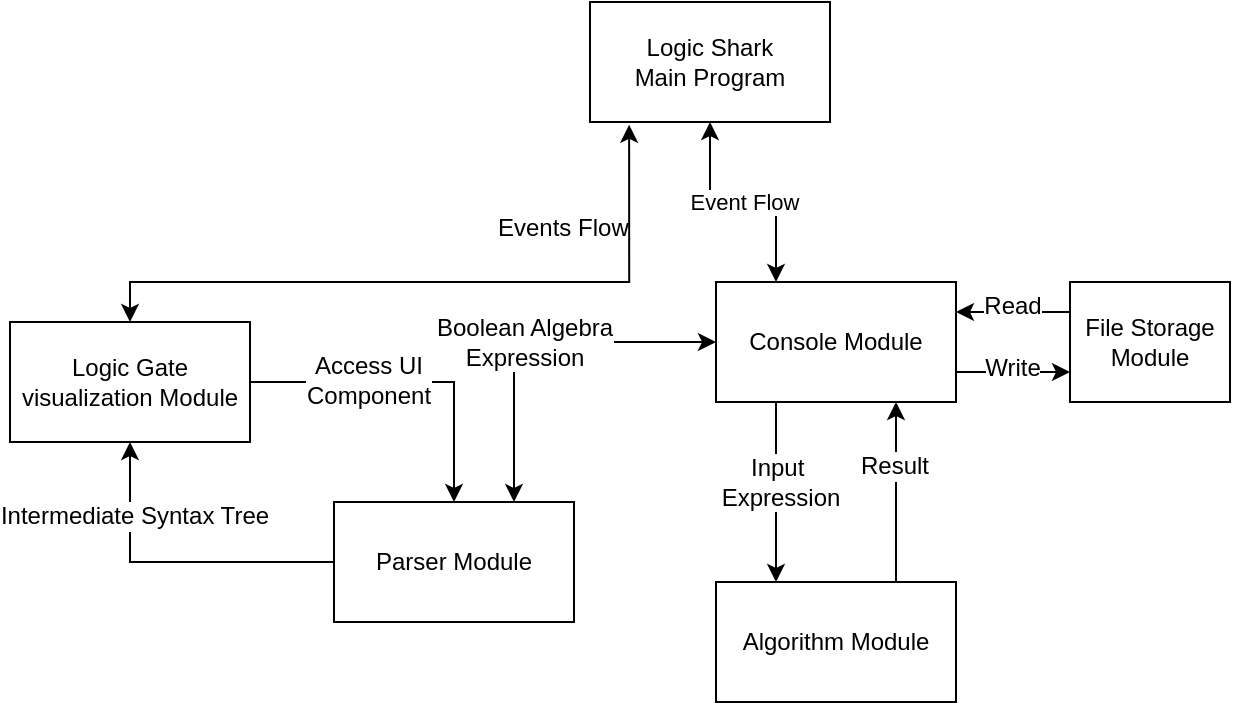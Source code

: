 <mxfile version="12.2.4" pages="1"><diagram id="3_K4bq9l_O6ZIiyiVfZj" name="Page-1"><mxGraphModel dx="872" dy="692" grid="1" gridSize="10" guides="1" tooltips="1" connect="1" arrows="1" fold="1" page="1" pageScale="1" pageWidth="827" pageHeight="1169" math="0" shadow="0"><root><mxCell id="0"/><mxCell id="1" parent="0"/><mxCell id="4" style="edgeStyle=orthogonalEdgeStyle;rounded=0;orthogonalLoop=1;jettySize=auto;html=1;entryX=0.163;entryY=1.023;entryDx=0;entryDy=0;entryPerimeter=0;startArrow=classic;startFill=1;" parent="1" source="2" target="3" edge="1"><mxGeometry relative="1" as="geometry"><Array as="points"><mxPoint x="120" y="220"/><mxPoint x="370" y="220"/></Array></mxGeometry></mxCell><mxCell id="9" style="edgeStyle=orthogonalEdgeStyle;rounded=0;orthogonalLoop=1;jettySize=auto;html=1;entryX=0.5;entryY=0;entryDx=0;entryDy=0;startArrow=none;startFill=0;endArrow=classic;endFill=1;" parent="1" source="2" target="5" edge="1"><mxGeometry relative="1" as="geometry"/></mxCell><mxCell id="10" value="Access UI &lt;br&gt;Component" style="text;html=1;resizable=0;points=[];align=center;verticalAlign=middle;labelBackgroundColor=#ffffff;" parent="9" vertex="1" connectable="0"><mxGeometry x="-0.277" y="1" relative="1" as="geometry"><mxPoint as="offset"/></mxGeometry></mxCell><mxCell id="2" value="Logic Gate visualization Module" style="rounded=0;whiteSpace=wrap;html=1;" parent="1" vertex="1"><mxGeometry x="60" y="240" width="120" height="60" as="geometry"/></mxCell><mxCell id="3" value="Logic Shark &lt;br&gt;Main Program" style="rounded=0;whiteSpace=wrap;html=1;" parent="1" vertex="1"><mxGeometry x="350" y="80" width="120" height="60" as="geometry"/></mxCell><mxCell id="7" style="edgeStyle=orthogonalEdgeStyle;rounded=0;orthogonalLoop=1;jettySize=auto;html=1;entryX=0.5;entryY=1;entryDx=0;entryDy=0;startArrow=none;startFill=0;" parent="1" source="5" target="2" edge="1"><mxGeometry relative="1" as="geometry"/></mxCell><mxCell id="8" value="Intermediate Syntax Tree" style="text;html=1;resizable=0;points=[];align=center;verticalAlign=middle;labelBackgroundColor=#ffffff;" parent="7" vertex="1" connectable="0"><mxGeometry x="0.546" y="-2" relative="1" as="geometry"><mxPoint as="offset"/></mxGeometry></mxCell><mxCell id="12" style="edgeStyle=orthogonalEdgeStyle;rounded=0;orthogonalLoop=1;jettySize=auto;html=1;exitX=0.75;exitY=0;exitDx=0;exitDy=0;entryX=0;entryY=0.5;entryDx=0;entryDy=0;startArrow=classic;startFill=1;endArrow=classic;endFill=1;" parent="1" source="5" target="11" edge="1"><mxGeometry relative="1" as="geometry"/></mxCell><mxCell id="13" value="Boolean Algebra&lt;br&gt;Expression" style="text;html=1;resizable=0;points=[];align=center;verticalAlign=middle;labelBackgroundColor=#ffffff;" parent="12" vertex="1" connectable="0"><mxGeometry x="-0.06" relative="1" as="geometry"><mxPoint as="offset"/></mxGeometry></mxCell><mxCell id="5" value="Parser Module" style="rounded=0;whiteSpace=wrap;html=1;" parent="1" vertex="1"><mxGeometry x="222" y="330" width="120" height="60" as="geometry"/></mxCell><mxCell id="6" value="Events Flow" style="text;html=1;resizable=0;points=[];autosize=1;align=left;verticalAlign=top;spacingTop=-4;" parent="1" vertex="1"><mxGeometry x="302" y="183" width="80" height="10" as="geometry"/></mxCell><mxCell id="15" style="edgeStyle=orthogonalEdgeStyle;rounded=0;orthogonalLoop=1;jettySize=auto;html=1;entryX=0.25;entryY=0;entryDx=0;entryDy=0;startArrow=none;startFill=0;endArrow=classic;endFill=1;exitX=0.25;exitY=1;exitDx=0;exitDy=0;" parent="1" source="11" target="14" edge="1"><mxGeometry relative="1" as="geometry"/></mxCell><mxCell id="17" value="Input&amp;nbsp;&lt;br&gt;Expression" style="text;html=1;resizable=0;points=[];align=center;verticalAlign=middle;labelBackgroundColor=#ffffff;" parent="15" vertex="1" connectable="0"><mxGeometry x="-0.122" y="2" relative="1" as="geometry"><mxPoint as="offset"/></mxGeometry></mxCell><mxCell id="21" value="Event Flow" style="edgeStyle=orthogonalEdgeStyle;rounded=0;orthogonalLoop=1;jettySize=auto;html=1;exitX=0.25;exitY=0;exitDx=0;exitDy=0;entryX=0.5;entryY=1;entryDx=0;entryDy=0;startArrow=classic;startFill=1;endArrow=classic;endFill=1;" parent="1" source="11" target="3" edge="1"><mxGeometry relative="1" as="geometry"/></mxCell><mxCell id="25" style="edgeStyle=orthogonalEdgeStyle;rounded=0;orthogonalLoop=1;jettySize=auto;html=1;exitX=1;exitY=0.25;exitDx=0;exitDy=0;entryX=0;entryY=0.25;entryDx=0;entryDy=0;startArrow=classic;startFill=1;endArrow=none;endFill=0;" parent="1" source="11" target="24" edge="1"><mxGeometry relative="1" as="geometry"/></mxCell><mxCell id="27" value="Read" style="text;html=1;resizable=0;points=[];align=center;verticalAlign=middle;labelBackgroundColor=#ffffff;" parent="25" vertex="1" connectable="0"><mxGeometry x="-0.018" y="3" relative="1" as="geometry"><mxPoint as="offset"/></mxGeometry></mxCell><mxCell id="11" value="Console Module" style="rounded=0;whiteSpace=wrap;html=1;" parent="1" vertex="1"><mxGeometry x="413" y="220" width="120" height="60" as="geometry"/></mxCell><mxCell id="18" style="edgeStyle=orthogonalEdgeStyle;rounded=0;orthogonalLoop=1;jettySize=auto;html=1;exitX=0.75;exitY=0;exitDx=0;exitDy=0;entryX=0.75;entryY=1;entryDx=0;entryDy=0;startArrow=none;startFill=0;endArrow=classic;endFill=1;" parent="1" source="14" target="11" edge="1"><mxGeometry relative="1" as="geometry"/></mxCell><mxCell id="19" value="Result" style="text;html=1;resizable=0;points=[];align=center;verticalAlign=middle;labelBackgroundColor=#ffffff;" parent="18" vertex="1" connectable="0"><mxGeometry x="0.286" y="1" relative="1" as="geometry"><mxPoint as="offset"/></mxGeometry></mxCell><mxCell id="14" value="Algorithm Module" style="rounded=0;whiteSpace=wrap;html=1;" parent="1" vertex="1"><mxGeometry x="413" y="370" width="120" height="60" as="geometry"/></mxCell><mxCell id="26" style="edgeStyle=orthogonalEdgeStyle;rounded=0;orthogonalLoop=1;jettySize=auto;html=1;exitX=0;exitY=0.75;exitDx=0;exitDy=0;entryX=1;entryY=0.75;entryDx=0;entryDy=0;startArrow=classic;startFill=1;endArrow=none;endFill=0;" parent="1" source="24" target="11" edge="1"><mxGeometry relative="1" as="geometry"/></mxCell><mxCell id="28" value="Write" style="text;html=1;resizable=0;points=[];align=center;verticalAlign=middle;labelBackgroundColor=#ffffff;" parent="26" vertex="1" connectable="0"><mxGeometry x="0.018" y="-2" relative="1" as="geometry"><mxPoint as="offset"/></mxGeometry></mxCell><mxCell id="24" value="File Storage&lt;br&gt;Module" style="rounded=0;whiteSpace=wrap;html=1;" parent="1" vertex="1"><mxGeometry x="590" y="220" width="80" height="60" as="geometry"/></mxCell></root></mxGraphModel></diagram></mxfile>